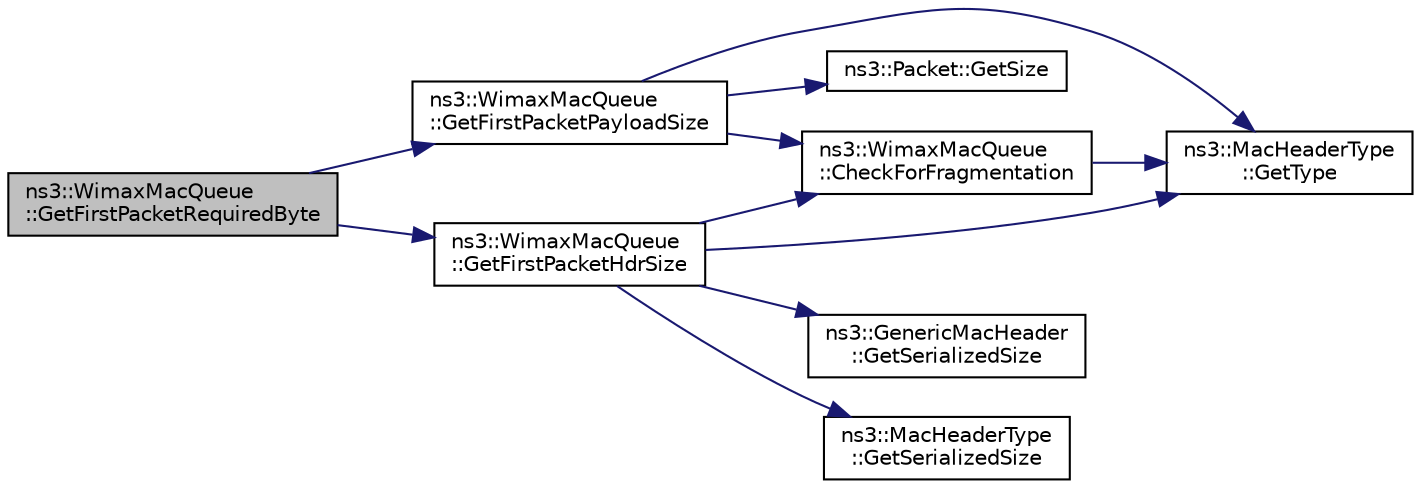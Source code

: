 digraph "ns3::WimaxMacQueue::GetFirstPacketRequiredByte"
{
  edge [fontname="Helvetica",fontsize="10",labelfontname="Helvetica",labelfontsize="10"];
  node [fontname="Helvetica",fontsize="10",shape=record];
  rankdir="LR";
  Node1 [label="ns3::WimaxMacQueue\l::GetFirstPacketRequiredByte",height=0.2,width=0.4,color="black", fillcolor="grey75", style="filled", fontcolor="black"];
  Node1 -> Node2 [color="midnightblue",fontsize="10",style="solid"];
  Node2 [label="ns3::WimaxMacQueue\l::GetFirstPacketPayloadSize",height=0.2,width=0.4,color="black", fillcolor="white", style="filled",URL="$da/db1/classns3_1_1WimaxMacQueue.html#a149ce1f253758a203f0b4539ef2c1270"];
  Node2 -> Node3 [color="midnightblue",fontsize="10",style="solid"];
  Node3 [label="ns3::MacHeaderType\l::GetType",height=0.2,width=0.4,color="black", fillcolor="white", style="filled",URL="$d5/d49/classns3_1_1MacHeaderType.html#aa207fe18499a20663fdb536a46961137"];
  Node2 -> Node4 [color="midnightblue",fontsize="10",style="solid"];
  Node4 [label="ns3::WimaxMacQueue\l::CheckForFragmentation",height=0.2,width=0.4,color="black", fillcolor="white", style="filled",URL="$da/db1/classns3_1_1WimaxMacQueue.html#aba14f6efd4ebb33ac03afd4bbc1461b6"];
  Node4 -> Node3 [color="midnightblue",fontsize="10",style="solid"];
  Node2 -> Node5 [color="midnightblue",fontsize="10",style="solid"];
  Node5 [label="ns3::Packet::GetSize",height=0.2,width=0.4,color="black", fillcolor="white", style="filled",URL="$dd/d7a/classns3_1_1Packet.html#a462855c9929954d4301a4edfe55f4f1c",tooltip="Returns the the size in bytes of the packet (including the zero-filled initial payload). "];
  Node1 -> Node6 [color="midnightblue",fontsize="10",style="solid"];
  Node6 [label="ns3::WimaxMacQueue\l::GetFirstPacketHdrSize",height=0.2,width=0.4,color="black", fillcolor="white", style="filled",URL="$da/db1/classns3_1_1WimaxMacQueue.html#a768ad0214a2ed77aea0603533a45d5c6"];
  Node6 -> Node3 [color="midnightblue",fontsize="10",style="solid"];
  Node6 -> Node7 [color="midnightblue",fontsize="10",style="solid"];
  Node7 [label="ns3::GenericMacHeader\l::GetSerializedSize",height=0.2,width=0.4,color="black", fillcolor="white", style="filled",URL="$d1/d60/classns3_1_1GenericMacHeader.html#a406a3aea98a270418d62587315c50deb"];
  Node6 -> Node8 [color="midnightblue",fontsize="10",style="solid"];
  Node8 [label="ns3::MacHeaderType\l::GetSerializedSize",height=0.2,width=0.4,color="black", fillcolor="white", style="filled",URL="$d5/d49/classns3_1_1MacHeaderType.html#a2aeee557a499ba3153a7b44e62726374"];
  Node6 -> Node4 [color="midnightblue",fontsize="10",style="solid"];
}
